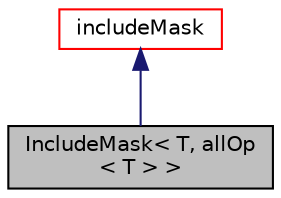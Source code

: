 digraph "IncludeMask&lt; T, allOp&lt; T &gt; &gt;"
{
 // LATEX_PDF_SIZE
  edge [fontname="Helvetica",fontsize="10",labelfontname="Helvetica",labelfontsize="10"];
  node [fontname="Helvetica",fontsize="10",shape=record];
  Node1 [label="IncludeMask\< T, allOp\l\< T \> \>",height=0.2,width=0.4,color="black", fillcolor="grey75", style="filled", fontcolor="black",tooltip=" "];
  Node2 -> Node1 [dir="back",color="midnightblue",fontsize="10",style="solid",fontname="Helvetica"];
  Node2 [label="includeMask",height=0.2,width=0.4,color="red", fillcolor="white", style="filled",URL="$classpFlow_1_1includeMask.html",tooltip=" "];
}
